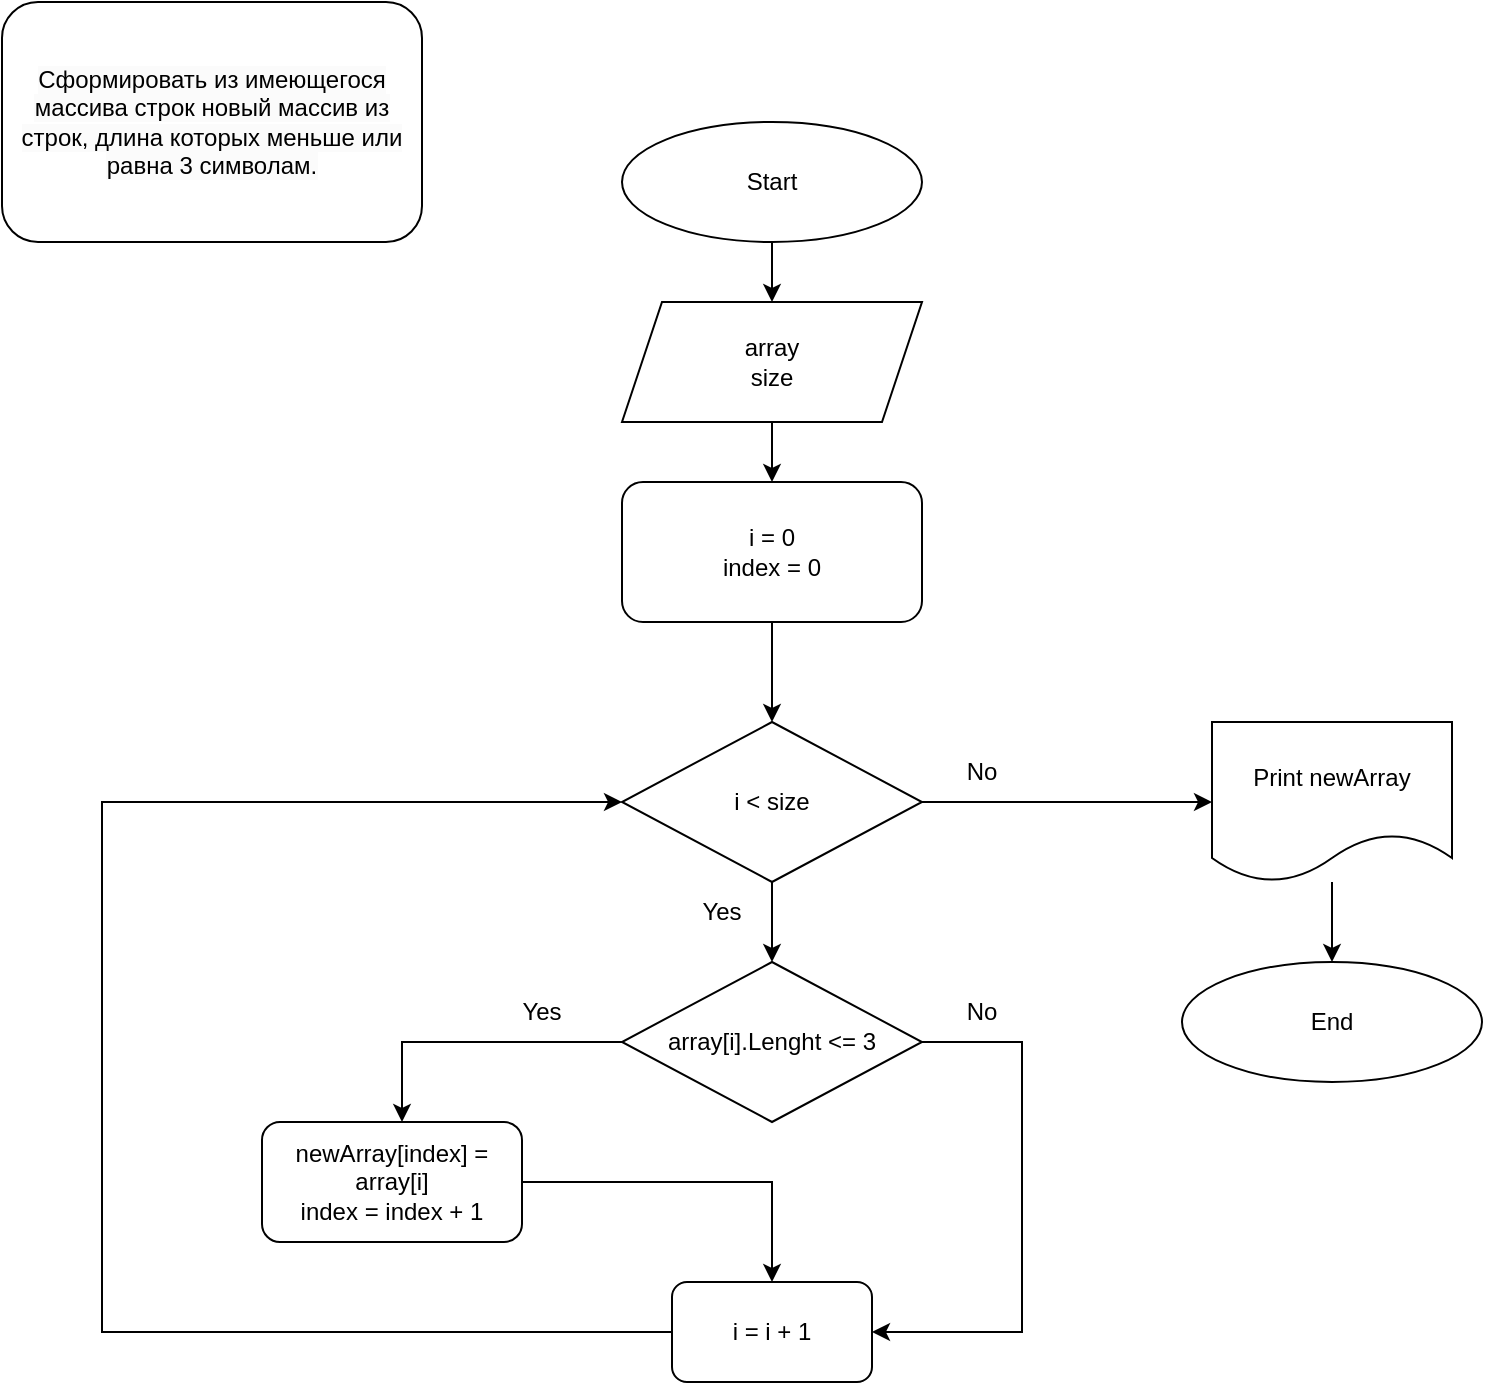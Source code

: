 <mxfile version="26.0.16">
  <diagram name="Страница — 1" id="WVJg3wNbLgCCRATo3Uu6">
    <mxGraphModel dx="1358" dy="733" grid="1" gridSize="10" guides="1" tooltips="1" connect="1" arrows="1" fold="1" page="1" pageScale="1" pageWidth="827" pageHeight="1169" math="0" shadow="0">
      <root>
        <mxCell id="0" />
        <mxCell id="1" parent="0" />
        <mxCell id="oRPwp6rMMMnU2pBGO9Km-1" value="&lt;div style=&quot;text-align: center;&quot;&gt;&lt;span style=&quot;text-align: start; background-color: rgb(251, 251, 251);&quot;&gt;Сформировать из имеющегося массива строк новый массив из строк, длина которых меньше или равна 3 символам.&lt;/span&gt;&lt;/div&gt;" style="rounded=1;whiteSpace=wrap;html=1;" vertex="1" parent="1">
          <mxGeometry x="10" y="10" width="210" height="120" as="geometry" />
        </mxCell>
        <mxCell id="oRPwp6rMMMnU2pBGO9Km-4" style="edgeStyle=orthogonalEdgeStyle;rounded=0;orthogonalLoop=1;jettySize=auto;html=1;exitX=0.5;exitY=1;exitDx=0;exitDy=0;entryX=0.5;entryY=0;entryDx=0;entryDy=0;" edge="1" parent="1" source="oRPwp6rMMMnU2pBGO9Km-2" target="oRPwp6rMMMnU2pBGO9Km-3">
          <mxGeometry relative="1" as="geometry" />
        </mxCell>
        <mxCell id="oRPwp6rMMMnU2pBGO9Km-2" value="Start" style="ellipse;whiteSpace=wrap;html=1;" vertex="1" parent="1">
          <mxGeometry x="320" y="70" width="150" height="60" as="geometry" />
        </mxCell>
        <mxCell id="oRPwp6rMMMnU2pBGO9Km-6" style="edgeStyle=orthogonalEdgeStyle;rounded=0;orthogonalLoop=1;jettySize=auto;html=1;exitX=0.5;exitY=1;exitDx=0;exitDy=0;entryX=0.5;entryY=0;entryDx=0;entryDy=0;" edge="1" parent="1" source="oRPwp6rMMMnU2pBGO9Km-3" target="oRPwp6rMMMnU2pBGO9Km-5">
          <mxGeometry relative="1" as="geometry" />
        </mxCell>
        <mxCell id="oRPwp6rMMMnU2pBGO9Km-3" value="array&lt;div&gt;size&lt;/div&gt;" style="shape=parallelogram;perimeter=parallelogramPerimeter;whiteSpace=wrap;html=1;fixedSize=1;" vertex="1" parent="1">
          <mxGeometry x="320" y="160" width="150" height="60" as="geometry" />
        </mxCell>
        <mxCell id="oRPwp6rMMMnU2pBGO9Km-8" style="edgeStyle=orthogonalEdgeStyle;rounded=0;orthogonalLoop=1;jettySize=auto;html=1;entryX=0.5;entryY=0;entryDx=0;entryDy=0;" edge="1" parent="1" source="oRPwp6rMMMnU2pBGO9Km-5" target="oRPwp6rMMMnU2pBGO9Km-7">
          <mxGeometry relative="1" as="geometry" />
        </mxCell>
        <mxCell id="oRPwp6rMMMnU2pBGO9Km-5" value="&lt;span style=&quot;background-color: transparent; color: light-dark(rgb(0, 0, 0), rgb(255, 255, 255));&quot;&gt;i = 0&lt;/span&gt;&lt;div&gt;index = 0&lt;/div&gt;" style="rounded=1;whiteSpace=wrap;html=1;" vertex="1" parent="1">
          <mxGeometry x="320" y="250" width="150" height="70" as="geometry" />
        </mxCell>
        <mxCell id="oRPwp6rMMMnU2pBGO9Km-13" style="edgeStyle=orthogonalEdgeStyle;rounded=0;orthogonalLoop=1;jettySize=auto;html=1;entryX=0.5;entryY=0;entryDx=0;entryDy=0;" edge="1" parent="1" source="oRPwp6rMMMnU2pBGO9Km-7" target="oRPwp6rMMMnU2pBGO9Km-9">
          <mxGeometry relative="1" as="geometry" />
        </mxCell>
        <mxCell id="oRPwp6rMMMnU2pBGO9Km-60" style="edgeStyle=orthogonalEdgeStyle;rounded=0;orthogonalLoop=1;jettySize=auto;html=1;entryX=0;entryY=0.5;entryDx=0;entryDy=0;" edge="1" parent="1" source="oRPwp6rMMMnU2pBGO9Km-7" target="oRPwp6rMMMnU2pBGO9Km-36">
          <mxGeometry relative="1" as="geometry" />
        </mxCell>
        <mxCell id="oRPwp6rMMMnU2pBGO9Km-7" value="i &amp;lt; size" style="rhombus;whiteSpace=wrap;html=1;" vertex="1" parent="1">
          <mxGeometry x="320" y="370" width="150" height="80" as="geometry" />
        </mxCell>
        <mxCell id="oRPwp6rMMMnU2pBGO9Km-56" value="" style="edgeStyle=orthogonalEdgeStyle;rounded=0;orthogonalLoop=1;jettySize=auto;html=1;entryX=0.538;entryY=0;entryDx=0;entryDy=0;entryPerimeter=0;" edge="1" parent="1" source="oRPwp6rMMMnU2pBGO9Km-9" target="oRPwp6rMMMnU2pBGO9Km-10">
          <mxGeometry relative="1" as="geometry">
            <Array as="points">
              <mxPoint x="210" y="530" />
              <mxPoint x="210" y="570" />
            </Array>
          </mxGeometry>
        </mxCell>
        <mxCell id="oRPwp6rMMMnU2pBGO9Km-57" style="edgeStyle=orthogonalEdgeStyle;rounded=0;orthogonalLoop=1;jettySize=auto;html=1;exitX=1;exitY=0.5;exitDx=0;exitDy=0;entryX=1;entryY=0.5;entryDx=0;entryDy=0;" edge="1" parent="1" source="oRPwp6rMMMnU2pBGO9Km-9" target="oRPwp6rMMMnU2pBGO9Km-14">
          <mxGeometry relative="1" as="geometry">
            <mxPoint x="450" y="680" as="targetPoint" />
            <Array as="points">
              <mxPoint x="520" y="530" />
              <mxPoint x="520" y="675" />
            </Array>
          </mxGeometry>
        </mxCell>
        <mxCell id="oRPwp6rMMMnU2pBGO9Km-9" value="array[i].Lenght &amp;lt;= 3" style="rhombus;whiteSpace=wrap;html=1;" vertex="1" parent="1">
          <mxGeometry x="320" y="490" width="150" height="80" as="geometry" />
        </mxCell>
        <mxCell id="oRPwp6rMMMnU2pBGO9Km-58" style="edgeStyle=orthogonalEdgeStyle;rounded=0;orthogonalLoop=1;jettySize=auto;html=1;entryX=0.5;entryY=0;entryDx=0;entryDy=0;" edge="1" parent="1" source="oRPwp6rMMMnU2pBGO9Km-10" target="oRPwp6rMMMnU2pBGO9Km-14">
          <mxGeometry relative="1" as="geometry" />
        </mxCell>
        <mxCell id="oRPwp6rMMMnU2pBGO9Km-10" value="newArray[index] = array[i]&lt;br&gt;&lt;span style=&quot;background-color: transparent; color: light-dark(rgb(0, 0, 0), rgb(255, 255, 255));&quot;&gt;index = index + 1&lt;/span&gt;" style="rounded=1;whiteSpace=wrap;html=1;" vertex="1" parent="1">
          <mxGeometry x="140" y="570" width="130" height="60" as="geometry" />
        </mxCell>
        <mxCell id="oRPwp6rMMMnU2pBGO9Km-17" style="edgeStyle=orthogonalEdgeStyle;rounded=0;orthogonalLoop=1;jettySize=auto;html=1;strokeColor=default;entryX=0;entryY=0.5;entryDx=0;entryDy=0;exitX=0;exitY=0.5;exitDx=0;exitDy=0;" edge="1" parent="1" source="oRPwp6rMMMnU2pBGO9Km-14" target="oRPwp6rMMMnU2pBGO9Km-7">
          <mxGeometry relative="1" as="geometry">
            <mxPoint x="400" y="340" as="targetPoint" />
            <Array as="points">
              <mxPoint x="60" y="675" />
              <mxPoint x="60" y="410" />
            </Array>
          </mxGeometry>
        </mxCell>
        <mxCell id="oRPwp6rMMMnU2pBGO9Km-14" value="i = i + 1" style="rounded=1;whiteSpace=wrap;html=1;" vertex="1" parent="1">
          <mxGeometry x="345" y="650" width="100" height="50" as="geometry" />
        </mxCell>
        <mxCell id="oRPwp6rMMMnU2pBGO9Km-18" value="Yes" style="text;html=1;align=center;verticalAlign=middle;whiteSpace=wrap;rounded=0;" vertex="1" parent="1">
          <mxGeometry x="340" y="450" width="60" height="30" as="geometry" />
        </mxCell>
        <mxCell id="oRPwp6rMMMnU2pBGO9Km-19" value="Yes" style="text;html=1;align=center;verticalAlign=middle;whiteSpace=wrap;rounded=0;" vertex="1" parent="1">
          <mxGeometry x="250" y="500" width="60" height="30" as="geometry" />
        </mxCell>
        <mxCell id="oRPwp6rMMMnU2pBGO9Km-20" value="No" style="text;html=1;align=center;verticalAlign=middle;whiteSpace=wrap;rounded=0;" vertex="1" parent="1">
          <mxGeometry x="470" y="500" width="60" height="30" as="geometry" />
        </mxCell>
        <mxCell id="oRPwp6rMMMnU2pBGO9Km-51" value="" style="edgeStyle=orthogonalEdgeStyle;rounded=0;orthogonalLoop=1;jettySize=auto;html=1;" edge="1" parent="1" source="oRPwp6rMMMnU2pBGO9Km-36" target="oRPwp6rMMMnU2pBGO9Km-38">
          <mxGeometry relative="1" as="geometry" />
        </mxCell>
        <mxCell id="oRPwp6rMMMnU2pBGO9Km-36" value="Print newArray" style="shape=document;whiteSpace=wrap;html=1;boundedLbl=1;" vertex="1" parent="1">
          <mxGeometry x="615" y="370" width="120" height="80" as="geometry" />
        </mxCell>
        <mxCell id="oRPwp6rMMMnU2pBGO9Km-38" value="End" style="ellipse;whiteSpace=wrap;html=1;" vertex="1" parent="1">
          <mxGeometry x="600" y="490" width="150" height="60" as="geometry" />
        </mxCell>
        <mxCell id="oRPwp6rMMMnU2pBGO9Km-59" value="No" style="text;html=1;align=center;verticalAlign=middle;whiteSpace=wrap;rounded=0;" vertex="1" parent="1">
          <mxGeometry x="470" y="380" width="60" height="30" as="geometry" />
        </mxCell>
      </root>
    </mxGraphModel>
  </diagram>
</mxfile>
